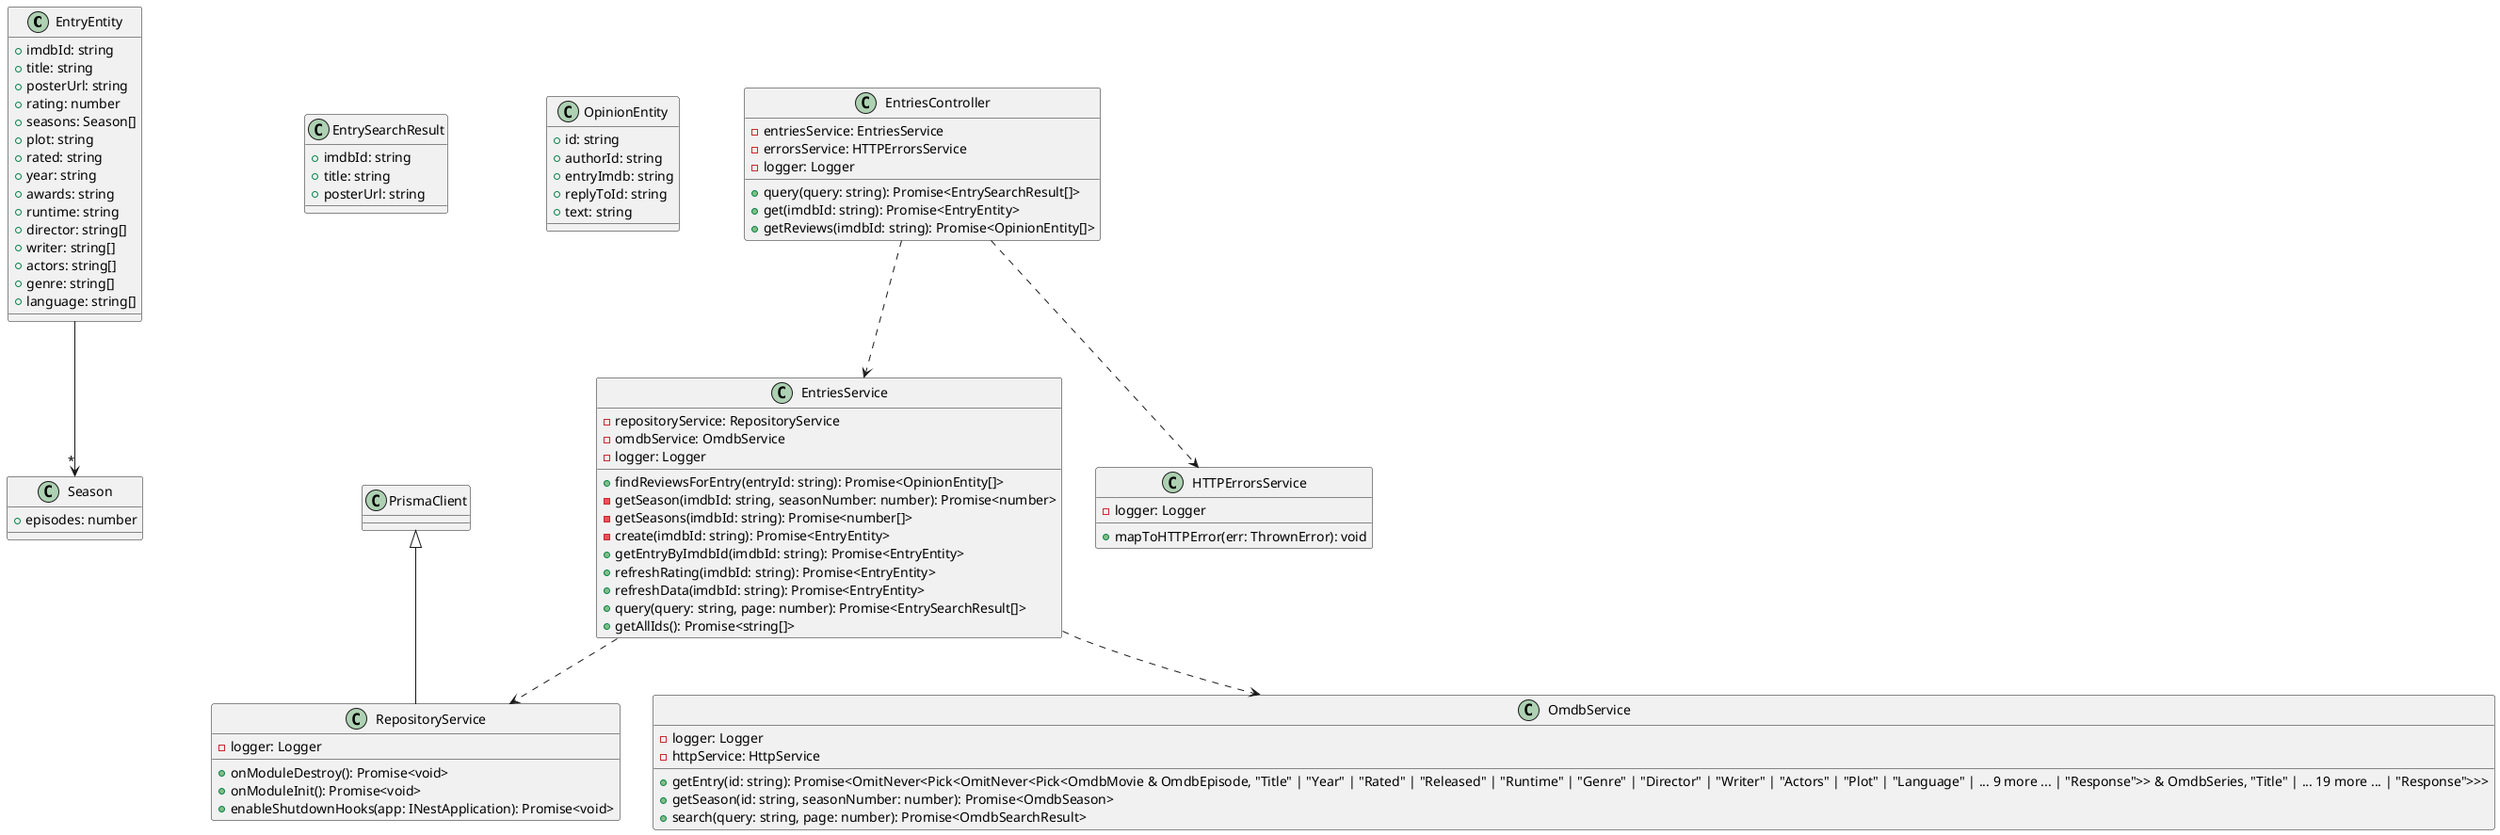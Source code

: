 @startuml
class EntryEntity {
    +imdbId: string
    +title: string
    +posterUrl: string
    +rating: number
    +seasons: Season[]
    +plot: string
    +rated: string
    +year: string
    +awards: string
    +runtime: string
    +director: string[]
    +writer: string[]
    +actors: string[]
    +genre: string[]
    +language: string[]
}
class Season {
    +episodes: number
}
class EntrySearchResult {
    +imdbId: string
    +title: string
    +posterUrl: string
}
class OpinionEntity {
    +id: string
    +authorId: string
    +entryImdb: string
    +replyToId: string
    +text: string
}
class OmdbService {
    -logger: Logger
    -httpService: HttpService
    +getEntry(id: string): Promise<OmitNever<Pick<OmitNever<Pick<OmdbMovie & OmdbEpisode, "Title" | "Year" | "Rated" | "Released" | "Runtime" | "Genre" | "Director" | "Writer" | "Actors" | "Plot" | "Language" | ... 9 more ... | "Response">> & OmdbSeries, "Title" | ... 19 more ... | "Response">>>
    +getSeason(id: string, seasonNumber: number): Promise<OmdbSeason>
    +search(query: string, page: number): Promise<OmdbSearchResult>
}
class RepositoryService extends PrismaClient {
    -logger: Logger
    +onModuleDestroy(): Promise<void>
    +onModuleInit(): Promise<void>
    +enableShutdownHooks(app: INestApplication): Promise<void>
}
class EntriesService {
    -repositoryService: RepositoryService
    -omdbService: OmdbService
    -logger: Logger
    +findReviewsForEntry(entryId: string): Promise<OpinionEntity[]>
    -getSeason(imdbId: string, seasonNumber: number): Promise<number>
    -getSeasons(imdbId: string): Promise<number[]>
    -create(imdbId: string): Promise<EntryEntity>
    +getEntryByImdbId(imdbId: string): Promise<EntryEntity>
    +refreshRating(imdbId: string): Promise<EntryEntity>
    +refreshData(imdbId: string): Promise<EntryEntity>
    +query(query: string, page: number): Promise<EntrySearchResult[]>
    +getAllIds(): Promise<string[]>
}
class HTTPErrorsService {
    -logger: Logger
    +mapToHTTPError(err: ThrownError): void
}
class EntriesController {
    -entriesService: EntriesService
    -errorsService: HTTPErrorsService
    -logger: Logger
    +query(query: string): Promise<EntrySearchResult[]>
    +get(imdbId: string): Promise<EntryEntity>
    +getReviews(imdbId: string): Promise<OpinionEntity[]>
}
EntryEntity --> "*" Season
EntriesService ..> RepositoryService
EntriesService ..> OmdbService
EntriesController ..> EntriesService
EntriesController ..> HTTPErrorsService
@enduml
